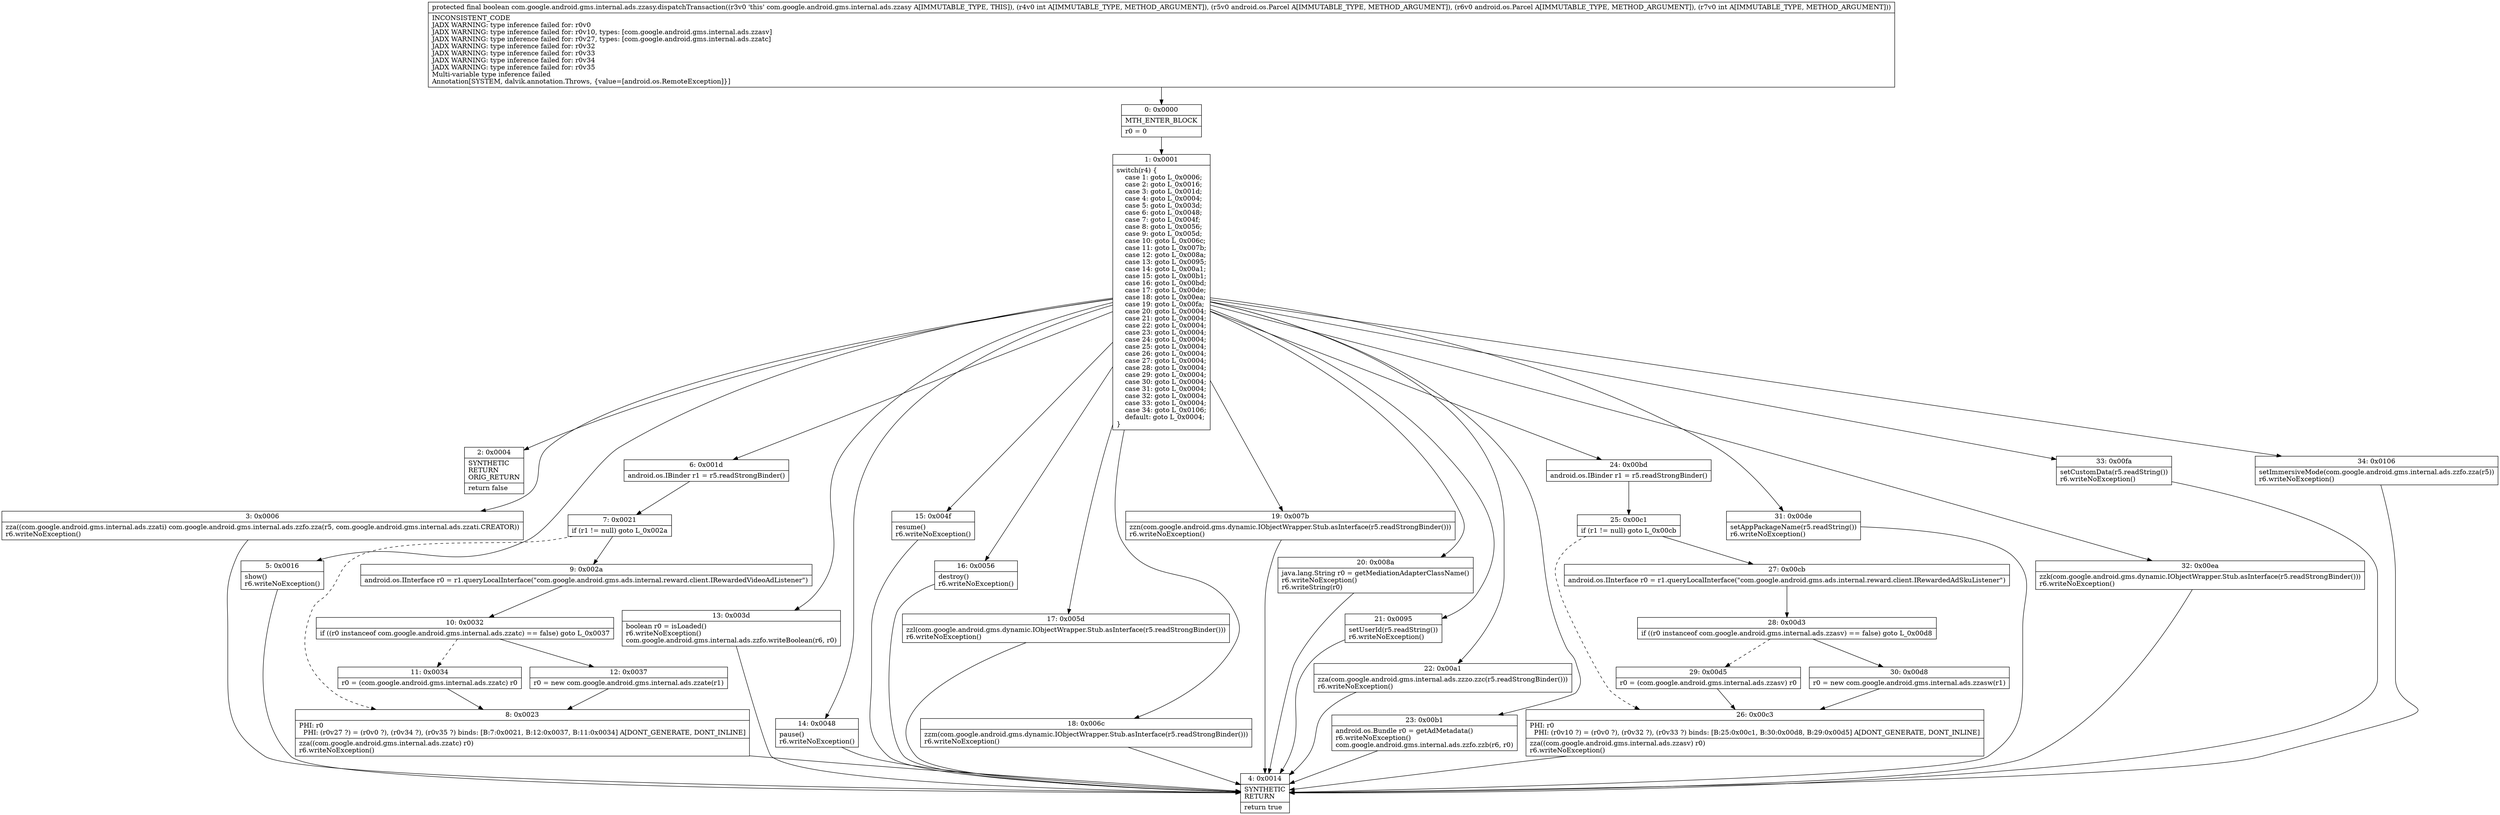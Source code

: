 digraph "CFG forcom.google.android.gms.internal.ads.zzasy.dispatchTransaction(ILandroid\/os\/Parcel;Landroid\/os\/Parcel;I)Z" {
Node_0 [shape=record,label="{0\:\ 0x0000|MTH_ENTER_BLOCK\l|r0 = 0\l}"];
Node_1 [shape=record,label="{1\:\ 0x0001|switch(r4) \{\l    case 1: goto L_0x0006;\l    case 2: goto L_0x0016;\l    case 3: goto L_0x001d;\l    case 4: goto L_0x0004;\l    case 5: goto L_0x003d;\l    case 6: goto L_0x0048;\l    case 7: goto L_0x004f;\l    case 8: goto L_0x0056;\l    case 9: goto L_0x005d;\l    case 10: goto L_0x006c;\l    case 11: goto L_0x007b;\l    case 12: goto L_0x008a;\l    case 13: goto L_0x0095;\l    case 14: goto L_0x00a1;\l    case 15: goto L_0x00b1;\l    case 16: goto L_0x00bd;\l    case 17: goto L_0x00de;\l    case 18: goto L_0x00ea;\l    case 19: goto L_0x00fa;\l    case 20: goto L_0x0004;\l    case 21: goto L_0x0004;\l    case 22: goto L_0x0004;\l    case 23: goto L_0x0004;\l    case 24: goto L_0x0004;\l    case 25: goto L_0x0004;\l    case 26: goto L_0x0004;\l    case 27: goto L_0x0004;\l    case 28: goto L_0x0004;\l    case 29: goto L_0x0004;\l    case 30: goto L_0x0004;\l    case 31: goto L_0x0004;\l    case 32: goto L_0x0004;\l    case 33: goto L_0x0004;\l    case 34: goto L_0x0106;\l    default: goto L_0x0004;\l\}\l}"];
Node_2 [shape=record,label="{2\:\ 0x0004|SYNTHETIC\lRETURN\lORIG_RETURN\l|return false\l}"];
Node_3 [shape=record,label="{3\:\ 0x0006|zza((com.google.android.gms.internal.ads.zzati) com.google.android.gms.internal.ads.zzfo.zza(r5, com.google.android.gms.internal.ads.zzati.CREATOR))\lr6.writeNoException()\l}"];
Node_4 [shape=record,label="{4\:\ 0x0014|SYNTHETIC\lRETURN\l|return true\l}"];
Node_5 [shape=record,label="{5\:\ 0x0016|show()\lr6.writeNoException()\l}"];
Node_6 [shape=record,label="{6\:\ 0x001d|android.os.IBinder r1 = r5.readStrongBinder()\l}"];
Node_7 [shape=record,label="{7\:\ 0x0021|if (r1 != null) goto L_0x002a\l}"];
Node_8 [shape=record,label="{8\:\ 0x0023|PHI: r0 \l  PHI: (r0v27 ?) = (r0v0 ?), (r0v34 ?), (r0v35 ?) binds: [B:7:0x0021, B:12:0x0037, B:11:0x0034] A[DONT_GENERATE, DONT_INLINE]\l|zza((com.google.android.gms.internal.ads.zzatc) r0)\lr6.writeNoException()\l}"];
Node_9 [shape=record,label="{9\:\ 0x002a|android.os.IInterface r0 = r1.queryLocalInterface(\"com.google.android.gms.ads.internal.reward.client.IRewardedVideoAdListener\")\l}"];
Node_10 [shape=record,label="{10\:\ 0x0032|if ((r0 instanceof com.google.android.gms.internal.ads.zzatc) == false) goto L_0x0037\l}"];
Node_11 [shape=record,label="{11\:\ 0x0034|r0 = (com.google.android.gms.internal.ads.zzatc) r0\l}"];
Node_12 [shape=record,label="{12\:\ 0x0037|r0 = new com.google.android.gms.internal.ads.zzate(r1)\l}"];
Node_13 [shape=record,label="{13\:\ 0x003d|boolean r0 = isLoaded()\lr6.writeNoException()\lcom.google.android.gms.internal.ads.zzfo.writeBoolean(r6, r0)\l}"];
Node_14 [shape=record,label="{14\:\ 0x0048|pause()\lr6.writeNoException()\l}"];
Node_15 [shape=record,label="{15\:\ 0x004f|resume()\lr6.writeNoException()\l}"];
Node_16 [shape=record,label="{16\:\ 0x0056|destroy()\lr6.writeNoException()\l}"];
Node_17 [shape=record,label="{17\:\ 0x005d|zzl(com.google.android.gms.dynamic.IObjectWrapper.Stub.asInterface(r5.readStrongBinder()))\lr6.writeNoException()\l}"];
Node_18 [shape=record,label="{18\:\ 0x006c|zzm(com.google.android.gms.dynamic.IObjectWrapper.Stub.asInterface(r5.readStrongBinder()))\lr6.writeNoException()\l}"];
Node_19 [shape=record,label="{19\:\ 0x007b|zzn(com.google.android.gms.dynamic.IObjectWrapper.Stub.asInterface(r5.readStrongBinder()))\lr6.writeNoException()\l}"];
Node_20 [shape=record,label="{20\:\ 0x008a|java.lang.String r0 = getMediationAdapterClassName()\lr6.writeNoException()\lr6.writeString(r0)\l}"];
Node_21 [shape=record,label="{21\:\ 0x0095|setUserId(r5.readString())\lr6.writeNoException()\l}"];
Node_22 [shape=record,label="{22\:\ 0x00a1|zza(com.google.android.gms.internal.ads.zzzo.zzc(r5.readStrongBinder()))\lr6.writeNoException()\l}"];
Node_23 [shape=record,label="{23\:\ 0x00b1|android.os.Bundle r0 = getAdMetadata()\lr6.writeNoException()\lcom.google.android.gms.internal.ads.zzfo.zzb(r6, r0)\l}"];
Node_24 [shape=record,label="{24\:\ 0x00bd|android.os.IBinder r1 = r5.readStrongBinder()\l}"];
Node_25 [shape=record,label="{25\:\ 0x00c1|if (r1 != null) goto L_0x00cb\l}"];
Node_26 [shape=record,label="{26\:\ 0x00c3|PHI: r0 \l  PHI: (r0v10 ?) = (r0v0 ?), (r0v32 ?), (r0v33 ?) binds: [B:25:0x00c1, B:30:0x00d8, B:29:0x00d5] A[DONT_GENERATE, DONT_INLINE]\l|zza((com.google.android.gms.internal.ads.zzasv) r0)\lr6.writeNoException()\l}"];
Node_27 [shape=record,label="{27\:\ 0x00cb|android.os.IInterface r0 = r1.queryLocalInterface(\"com.google.android.gms.ads.internal.reward.client.IRewardedAdSkuListener\")\l}"];
Node_28 [shape=record,label="{28\:\ 0x00d3|if ((r0 instanceof com.google.android.gms.internal.ads.zzasv) == false) goto L_0x00d8\l}"];
Node_29 [shape=record,label="{29\:\ 0x00d5|r0 = (com.google.android.gms.internal.ads.zzasv) r0\l}"];
Node_30 [shape=record,label="{30\:\ 0x00d8|r0 = new com.google.android.gms.internal.ads.zzasw(r1)\l}"];
Node_31 [shape=record,label="{31\:\ 0x00de|setAppPackageName(r5.readString())\lr6.writeNoException()\l}"];
Node_32 [shape=record,label="{32\:\ 0x00ea|zzk(com.google.android.gms.dynamic.IObjectWrapper.Stub.asInterface(r5.readStrongBinder()))\lr6.writeNoException()\l}"];
Node_33 [shape=record,label="{33\:\ 0x00fa|setCustomData(r5.readString())\lr6.writeNoException()\l}"];
Node_34 [shape=record,label="{34\:\ 0x0106|setImmersiveMode(com.google.android.gms.internal.ads.zzfo.zza(r5))\lr6.writeNoException()\l}"];
MethodNode[shape=record,label="{protected final boolean com.google.android.gms.internal.ads.zzasy.dispatchTransaction((r3v0 'this' com.google.android.gms.internal.ads.zzasy A[IMMUTABLE_TYPE, THIS]), (r4v0 int A[IMMUTABLE_TYPE, METHOD_ARGUMENT]), (r5v0 android.os.Parcel A[IMMUTABLE_TYPE, METHOD_ARGUMENT]), (r6v0 android.os.Parcel A[IMMUTABLE_TYPE, METHOD_ARGUMENT]), (r7v0 int A[IMMUTABLE_TYPE, METHOD_ARGUMENT]))  | INCONSISTENT_CODE\lJADX WARNING: type inference failed for: r0v0\lJADX WARNING: type inference failed for: r0v10, types: [com.google.android.gms.internal.ads.zzasv]\lJADX WARNING: type inference failed for: r0v27, types: [com.google.android.gms.internal.ads.zzatc]\lJADX WARNING: type inference failed for: r0v32\lJADX WARNING: type inference failed for: r0v33\lJADX WARNING: type inference failed for: r0v34\lJADX WARNING: type inference failed for: r0v35\lMulti\-variable type inference failed\lAnnotation[SYSTEM, dalvik.annotation.Throws, \{value=[android.os.RemoteException]\}]\l}"];
MethodNode -> Node_0;
Node_0 -> Node_1;
Node_1 -> Node_2;
Node_1 -> Node_3;
Node_1 -> Node_5;
Node_1 -> Node_6;
Node_1 -> Node_13;
Node_1 -> Node_14;
Node_1 -> Node_15;
Node_1 -> Node_16;
Node_1 -> Node_17;
Node_1 -> Node_18;
Node_1 -> Node_19;
Node_1 -> Node_20;
Node_1 -> Node_21;
Node_1 -> Node_22;
Node_1 -> Node_23;
Node_1 -> Node_24;
Node_1 -> Node_31;
Node_1 -> Node_32;
Node_1 -> Node_33;
Node_1 -> Node_34;
Node_3 -> Node_4;
Node_5 -> Node_4;
Node_6 -> Node_7;
Node_7 -> Node_8[style=dashed];
Node_7 -> Node_9;
Node_8 -> Node_4;
Node_9 -> Node_10;
Node_10 -> Node_11[style=dashed];
Node_10 -> Node_12;
Node_11 -> Node_8;
Node_12 -> Node_8;
Node_13 -> Node_4;
Node_14 -> Node_4;
Node_15 -> Node_4;
Node_16 -> Node_4;
Node_17 -> Node_4;
Node_18 -> Node_4;
Node_19 -> Node_4;
Node_20 -> Node_4;
Node_21 -> Node_4;
Node_22 -> Node_4;
Node_23 -> Node_4;
Node_24 -> Node_25;
Node_25 -> Node_26[style=dashed];
Node_25 -> Node_27;
Node_26 -> Node_4;
Node_27 -> Node_28;
Node_28 -> Node_29[style=dashed];
Node_28 -> Node_30;
Node_29 -> Node_26;
Node_30 -> Node_26;
Node_31 -> Node_4;
Node_32 -> Node_4;
Node_33 -> Node_4;
Node_34 -> Node_4;
}

